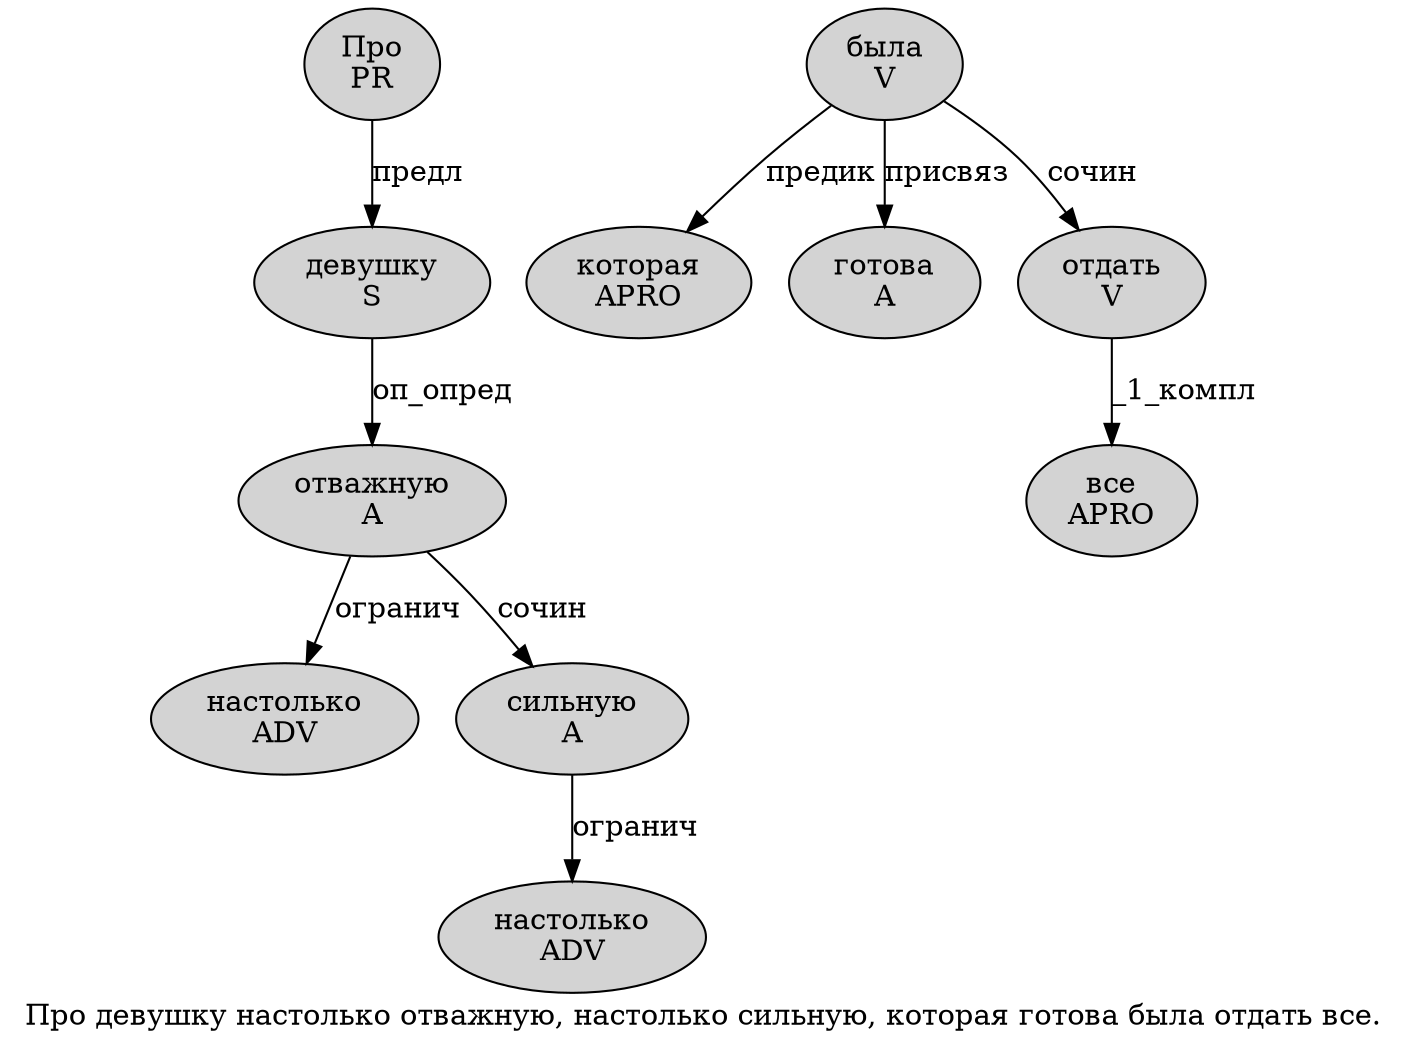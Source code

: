 digraph SENTENCE_84 {
	graph [label="Про девушку настолько отважную, настолько сильную, которая готова была отдать все."]
	node [style=filled]
		0 [label="Про
PR" color="" fillcolor=lightgray penwidth=1 shape=ellipse]
		1 [label="девушку
S" color="" fillcolor=lightgray penwidth=1 shape=ellipse]
		2 [label="настолько
ADV" color="" fillcolor=lightgray penwidth=1 shape=ellipse]
		3 [label="отважную
A" color="" fillcolor=lightgray penwidth=1 shape=ellipse]
		5 [label="настолько
ADV" color="" fillcolor=lightgray penwidth=1 shape=ellipse]
		6 [label="сильную
A" color="" fillcolor=lightgray penwidth=1 shape=ellipse]
		8 [label="которая
APRO" color="" fillcolor=lightgray penwidth=1 shape=ellipse]
		9 [label="готова
A" color="" fillcolor=lightgray penwidth=1 shape=ellipse]
		10 [label="была
V" color="" fillcolor=lightgray penwidth=1 shape=ellipse]
		11 [label="отдать
V" color="" fillcolor=lightgray penwidth=1 shape=ellipse]
		12 [label="все
APRO" color="" fillcolor=lightgray penwidth=1 shape=ellipse]
			1 -> 3 [label="оп_опред"]
			3 -> 2 [label="огранич"]
			3 -> 6 [label="сочин"]
			11 -> 12 [label="_1_компл"]
			0 -> 1 [label="предл"]
			10 -> 8 [label="предик"]
			10 -> 9 [label="присвяз"]
			10 -> 11 [label="сочин"]
			6 -> 5 [label="огранич"]
}